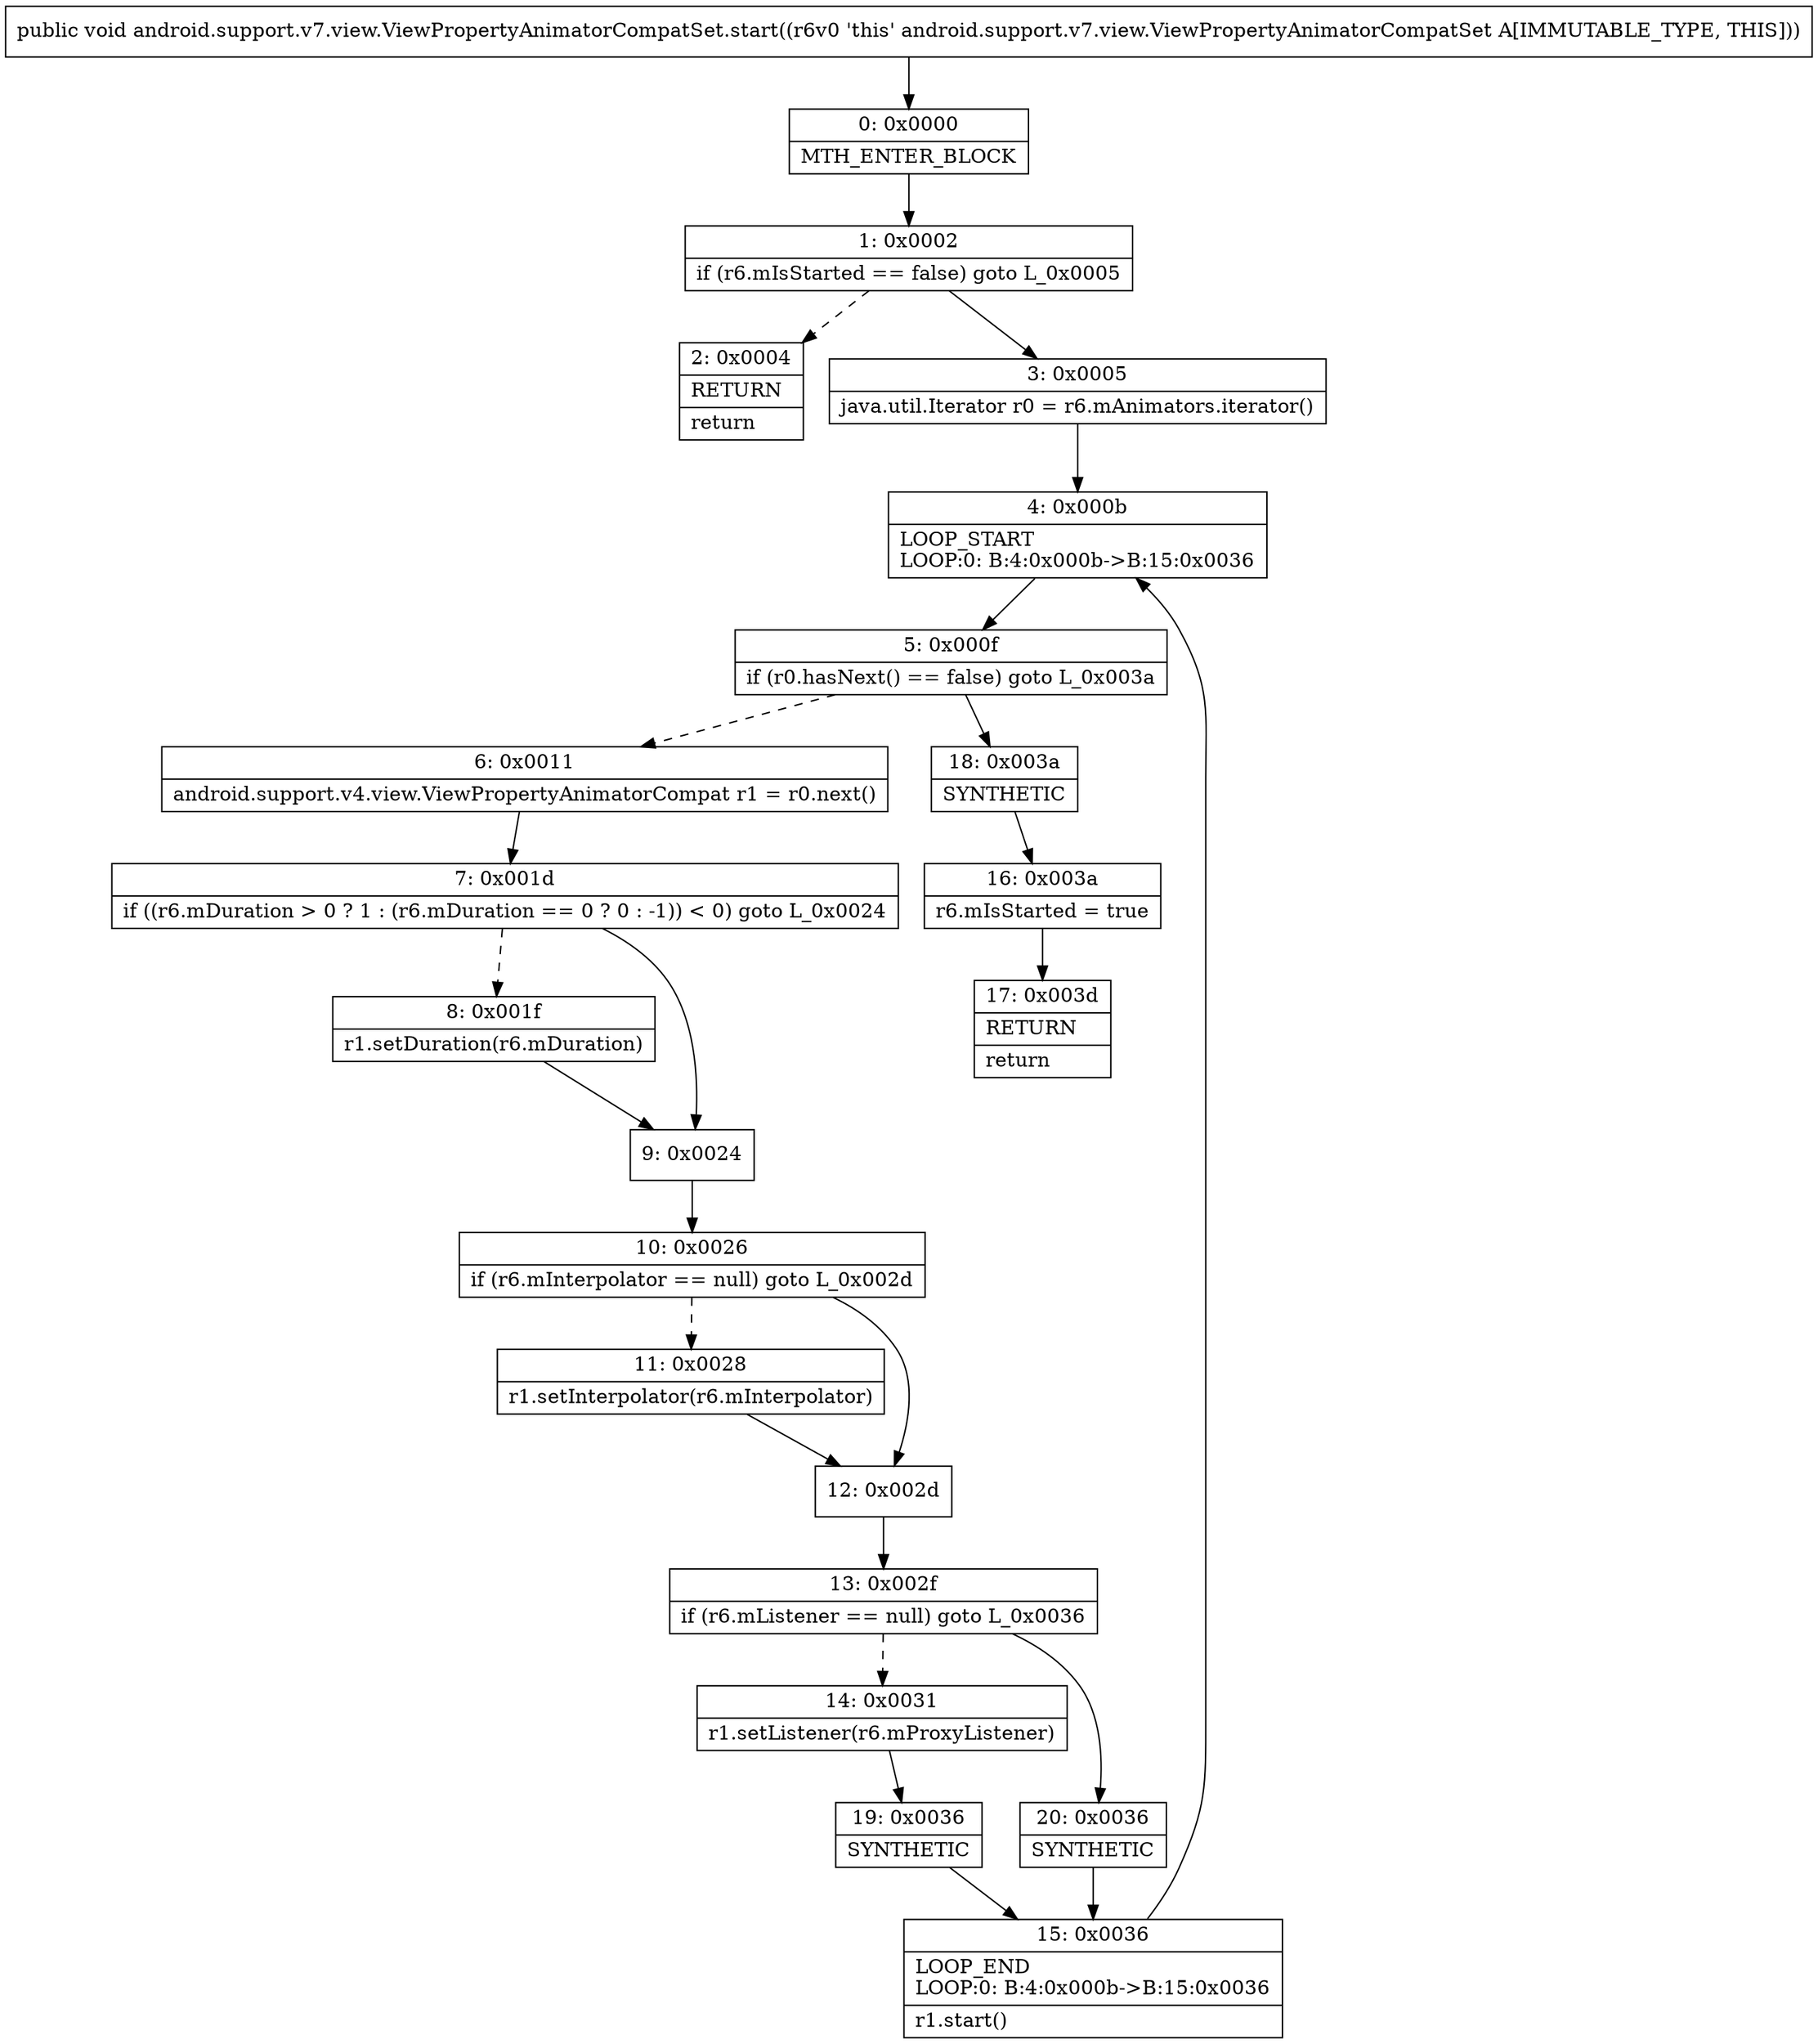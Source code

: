 digraph "CFG forandroid.support.v7.view.ViewPropertyAnimatorCompatSet.start()V" {
Node_0 [shape=record,label="{0\:\ 0x0000|MTH_ENTER_BLOCK\l}"];
Node_1 [shape=record,label="{1\:\ 0x0002|if (r6.mIsStarted == false) goto L_0x0005\l}"];
Node_2 [shape=record,label="{2\:\ 0x0004|RETURN\l|return\l}"];
Node_3 [shape=record,label="{3\:\ 0x0005|java.util.Iterator r0 = r6.mAnimators.iterator()\l}"];
Node_4 [shape=record,label="{4\:\ 0x000b|LOOP_START\lLOOP:0: B:4:0x000b\-\>B:15:0x0036\l}"];
Node_5 [shape=record,label="{5\:\ 0x000f|if (r0.hasNext() == false) goto L_0x003a\l}"];
Node_6 [shape=record,label="{6\:\ 0x0011|android.support.v4.view.ViewPropertyAnimatorCompat r1 = r0.next()\l}"];
Node_7 [shape=record,label="{7\:\ 0x001d|if ((r6.mDuration \> 0 ? 1 : (r6.mDuration == 0 ? 0 : \-1)) \< 0) goto L_0x0024\l}"];
Node_8 [shape=record,label="{8\:\ 0x001f|r1.setDuration(r6.mDuration)\l}"];
Node_9 [shape=record,label="{9\:\ 0x0024}"];
Node_10 [shape=record,label="{10\:\ 0x0026|if (r6.mInterpolator == null) goto L_0x002d\l}"];
Node_11 [shape=record,label="{11\:\ 0x0028|r1.setInterpolator(r6.mInterpolator)\l}"];
Node_12 [shape=record,label="{12\:\ 0x002d}"];
Node_13 [shape=record,label="{13\:\ 0x002f|if (r6.mListener == null) goto L_0x0036\l}"];
Node_14 [shape=record,label="{14\:\ 0x0031|r1.setListener(r6.mProxyListener)\l}"];
Node_15 [shape=record,label="{15\:\ 0x0036|LOOP_END\lLOOP:0: B:4:0x000b\-\>B:15:0x0036\l|r1.start()\l}"];
Node_16 [shape=record,label="{16\:\ 0x003a|r6.mIsStarted = true\l}"];
Node_17 [shape=record,label="{17\:\ 0x003d|RETURN\l|return\l}"];
Node_18 [shape=record,label="{18\:\ 0x003a|SYNTHETIC\l}"];
Node_19 [shape=record,label="{19\:\ 0x0036|SYNTHETIC\l}"];
Node_20 [shape=record,label="{20\:\ 0x0036|SYNTHETIC\l}"];
MethodNode[shape=record,label="{public void android.support.v7.view.ViewPropertyAnimatorCompatSet.start((r6v0 'this' android.support.v7.view.ViewPropertyAnimatorCompatSet A[IMMUTABLE_TYPE, THIS])) }"];
MethodNode -> Node_0;
Node_0 -> Node_1;
Node_1 -> Node_2[style=dashed];
Node_1 -> Node_3;
Node_3 -> Node_4;
Node_4 -> Node_5;
Node_5 -> Node_6[style=dashed];
Node_5 -> Node_18;
Node_6 -> Node_7;
Node_7 -> Node_8[style=dashed];
Node_7 -> Node_9;
Node_8 -> Node_9;
Node_9 -> Node_10;
Node_10 -> Node_11[style=dashed];
Node_10 -> Node_12;
Node_11 -> Node_12;
Node_12 -> Node_13;
Node_13 -> Node_14[style=dashed];
Node_13 -> Node_20;
Node_14 -> Node_19;
Node_15 -> Node_4;
Node_16 -> Node_17;
Node_18 -> Node_16;
Node_19 -> Node_15;
Node_20 -> Node_15;
}

